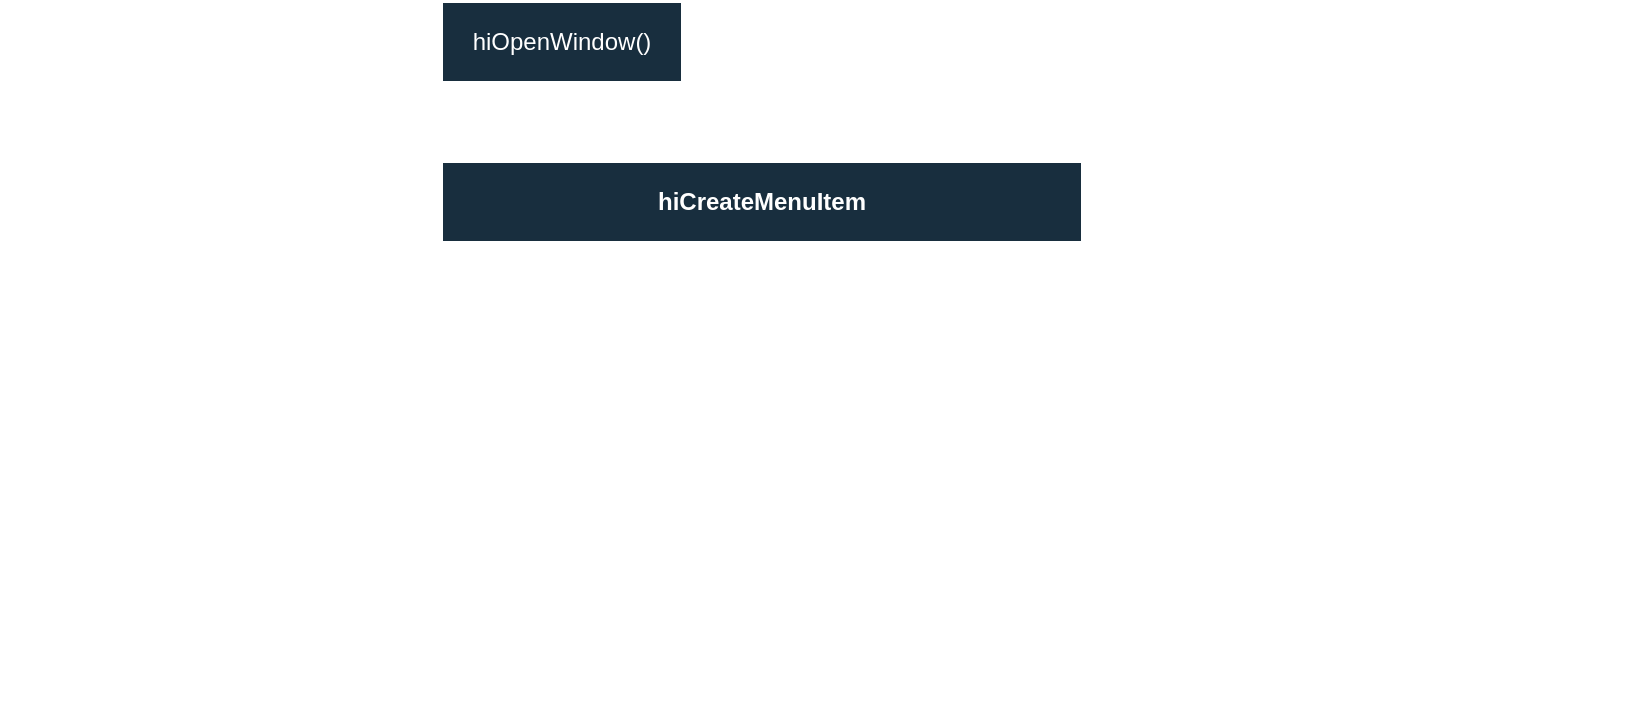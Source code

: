 <mxfile version="20.8.11" type="github"><diagram name="第 1 页" id="VaCn0rp0Gs9908Wjy8ii"><mxGraphModel dx="2284" dy="764" grid="1" gridSize="10" guides="1" tooltips="1" connect="1" arrows="1" fold="1" page="1" pageScale="1" pageWidth="850" pageHeight="1100" math="0" shadow="0"><root><mxCell id="0"/><mxCell id="1" parent="0"/><mxCell id="XA-yXm1S3u3JwyBhoffh-2" value="hiOpenWindow()" style="rounded=0;whiteSpace=wrap;html=1;labelBackgroundColor=none;fillColor=#182E3E;strokeColor=#FFFFFF;fontColor=#FFFFFF;" parent="1" vertex="1"><mxGeometry x="120" y="40" width="120" height="40" as="geometry"/></mxCell><mxCell id="XA-yXm1S3u3JwyBhoffh-27" value="hiCreateMenuItem" style="swimlane;whiteSpace=wrap;html=1;swimlaneFillColor=none;startSize=40;labelBackgroundColor=none;fillColor=#182E3E;strokeColor=#FFFFFF;fontColor=#FFFFFF;" parent="1" vertex="1"><mxGeometry x="120" y="120" width="320" height="200" as="geometry"><mxRectangle x="120" y="120" width="140" height="30" as="alternateBounds"/></mxGeometry></mxCell><mxCell id="XA-yXm1S3u3JwyBhoffh-75" value="" style="shape=table;startSize=0;container=1;collapsible=0;childLayout=tableLayout;rounded=1;shadow=0;sketch=0;fillColor=none;labelBackgroundColor=none;strokeColor=#FFFFFF;fontColor=#FFFFFF;" parent="XA-yXm1S3u3JwyBhoffh-27" vertex="1"><mxGeometry y="40" width="320" height="120" as="geometry"/></mxCell><mxCell id="XA-yXm1S3u3JwyBhoffh-76" value="" style="shape=tableRow;horizontal=0;startSize=0;swimlaneHead=0;swimlaneBody=0;strokeColor=#FFFFFF;top=0;left=0;bottom=0;right=0;collapsible=0;dropTarget=0;fillColor=none;points=[[0,0.5],[1,0.5]];portConstraint=eastwest;rounded=1;shadow=0;sketch=0;labelBackgroundColor=none;fontColor=#FFFFFF;" parent="XA-yXm1S3u3JwyBhoffh-75" vertex="1"><mxGeometry width="320" height="40" as="geometry"/></mxCell><mxCell id="XA-yXm1S3u3JwyBhoffh-77" value="?name" style="shape=partialRectangle;html=1;whiteSpace=wrap;connectable=0;strokeColor=#FFFFFF;overflow=hidden;fillColor=none;top=0;left=0;bottom=0;right=0;pointerEvents=1;rounded=1;shadow=0;sketch=0;startSize=25;labelBackgroundColor=none;fontColor=#FFFFFF;" parent="XA-yXm1S3u3JwyBhoffh-76" vertex="1"><mxGeometry width="80" height="40" as="geometry"><mxRectangle width="80" height="40" as="alternateBounds"/></mxGeometry></mxCell><mxCell id="XA-yXm1S3u3JwyBhoffh-78" value="'trTaiseCurrentWindow" style="shape=partialRectangle;html=1;whiteSpace=wrap;connectable=0;strokeColor=#FFFFFF;overflow=hidden;fillColor=none;top=0;left=0;bottom=0;right=0;pointerEvents=1;rounded=1;shadow=0;sketch=0;startSize=25;labelBackgroundColor=none;fontColor=#FFFFFF;" parent="XA-yXm1S3u3JwyBhoffh-76" vertex="1"><mxGeometry x="80" width="240" height="40" as="geometry"><mxRectangle width="240" height="40" as="alternateBounds"/></mxGeometry></mxCell><mxCell id="XA-yXm1S3u3JwyBhoffh-79" value="" style="shape=tableRow;horizontal=0;startSize=0;swimlaneHead=0;swimlaneBody=0;strokeColor=#FFFFFF;top=0;left=0;bottom=0;right=0;collapsible=0;dropTarget=0;fillColor=none;points=[[0,0.5],[1,0.5]];portConstraint=eastwest;rounded=1;shadow=0;sketch=0;labelBackgroundColor=none;fontColor=#FFFFFF;" parent="XA-yXm1S3u3JwyBhoffh-75" vertex="1"><mxGeometry y="40" width="320" height="40" as="geometry"/></mxCell><mxCell id="XA-yXm1S3u3JwyBhoffh-80" value="?itemText" style="shape=partialRectangle;html=1;whiteSpace=wrap;connectable=0;strokeColor=#FFFFFF;overflow=hidden;fillColor=none;top=0;left=0;bottom=0;right=0;pointerEvents=1;rounded=1;shadow=0;sketch=0;startSize=25;labelBackgroundColor=none;fontColor=#FFFFFF;" parent="XA-yXm1S3u3JwyBhoffh-79" vertex="1"><mxGeometry width="80" height="40" as="geometry"><mxRectangle width="80" height="40" as="alternateBounds"/></mxGeometry></mxCell><mxCell id="XA-yXm1S3u3JwyBhoffh-81" value="&quot;Raise Current Window&quot;" style="shape=partialRectangle;html=1;whiteSpace=wrap;connectable=0;strokeColor=#FFFFFF;overflow=hidden;fillColor=none;top=0;left=0;bottom=0;right=0;pointerEvents=1;rounded=1;shadow=0;sketch=0;startSize=25;labelBackgroundColor=none;fontColor=#FFFFFF;" parent="XA-yXm1S3u3JwyBhoffh-79" vertex="1"><mxGeometry x="80" width="240" height="40" as="geometry"><mxRectangle width="240" height="40" as="alternateBounds"/></mxGeometry></mxCell><mxCell id="XA-yXm1S3u3JwyBhoffh-82" value="" style="shape=tableRow;horizontal=0;startSize=0;swimlaneHead=0;swimlaneBody=0;strokeColor=#FFFFFF;top=0;left=0;bottom=0;right=0;collapsible=0;dropTarget=0;fillColor=none;points=[[0,0.5],[1,0.5]];portConstraint=eastwest;rounded=1;shadow=0;sketch=0;labelBackgroundColor=none;fontColor=#FFFFFF;" parent="XA-yXm1S3u3JwyBhoffh-75" vertex="1"><mxGeometry y="80" width="320" height="40" as="geometry"/></mxCell><mxCell id="XA-yXm1S3u3JwyBhoffh-83" value="?callback" style="shape=partialRectangle;html=1;whiteSpace=wrap;connectable=0;strokeColor=#FFFFFF;overflow=hidden;fillColor=none;top=0;left=0;bottom=0;right=0;pointerEvents=1;rounded=1;shadow=0;sketch=0;startSize=25;labelBackgroundColor=none;fontColor=#FFFFFF;" parent="XA-yXm1S3u3JwyBhoffh-82" vertex="1"><mxGeometry width="80" height="40" as="geometry"><mxRectangle width="80" height="40" as="alternateBounds"/></mxGeometry></mxCell><mxCell id="XA-yXm1S3u3JwyBhoffh-84" value="&quot;hiRaiseWindow(hiGetCurrentWindow())&quot;" style="shape=partialRectangle;html=1;whiteSpace=wrap;connectable=0;strokeColor=#FFFFFF;overflow=hidden;fillColor=none;top=0;left=0;bottom=0;right=0;pointerEvents=1;rounded=1;shadow=0;sketch=0;startSize=25;labelBackgroundColor=none;fontColor=#FFFFFF;" parent="XA-yXm1S3u3JwyBhoffh-82" vertex="1"><mxGeometry x="80" width="240" height="40" as="geometry"><mxRectangle width="240" height="40" as="alternateBounds"/></mxGeometry></mxCell><mxCell id="XA-yXm1S3u3JwyBhoffh-86" value="" style="strokeWidth=2;html=1;shape=mxgraph.flowchart.annotation_2;align=left;labelPosition=right;pointerEvents=1;rounded=1;shadow=0;sketch=0;startSize=25;fillColor=none;labelBackgroundColor=none;strokeColor=#FFFFFF;fontColor=#FFFFFF;" parent="1" vertex="1"><mxGeometry x="70" y="120" width="50" height="200" as="geometry"/></mxCell><mxCell id="XA-yXm1S3u3JwyBhoffh-88" value="&lt;span data-darkreader-inline-bgcolor=&quot;&quot; style=&quot;--darkreader-inline-bgcolor:#273b20;&quot;&gt;&lt;font style=&quot;&quot; color=&quot;#ffffff&quot;&gt;trRaiseCurentWindow&lt;/font&gt;&lt;/span&gt;" style="rounded=1;whiteSpace=wrap;html=1;absoluteArcSize=1;arcSize=14;strokeWidth=2;shadow=0;sketch=0;startSize=25;fillColor=none;labelBackgroundColor=none;strokeColor=#FFFFFF;fontColor=#FFFFFF;" parent="1" vertex="1"><mxGeometry x="-100" y="200" width="170" height="40" as="geometry"/></mxCell><mxCell id="XA-yXm1S3u3JwyBhoffh-94" value="creating a new window to be used as the current window" style="text;html=1;strokeColor=none;fillColor=none;align=center;verticalAlign=middle;whiteSpace=wrap;rounded=0;fontColor=#FFFFFF;labelBackgroundColor=none;" parent="1" vertex="1"><mxGeometry x="280" y="40" width="180" height="40" as="geometry"/></mxCell><mxCell id="XA-yXm1S3u3JwyBhoffh-95" value="creating the &quot;Raise Current Window&quot; menu item" style="text;html=1;strokeColor=none;fillColor=none;align=center;verticalAlign=middle;whiteSpace=wrap;rounded=0;fontColor=#FFFFFF;labelBackgroundColor=none;" parent="1" vertex="1"><mxGeometry x="480" y="120" width="200" height="40" as="geometry"/></mxCell><mxCell id="XA-yXm1S3u3JwyBhoffh-96" value="creating the Navigation pulldown menu" style="text;html=1;strokeColor=none;fillColor=none;align=center;verticalAlign=middle;whiteSpace=wrap;rounded=0;fontColor=#FFFFFF;labelBackgroundColor=none;" parent="1" vertex="1"><mxGeometry x="480" y="360" width="240" height="40" as="geometry"/></mxCell></root></mxGraphModel></diagram></mxfile>